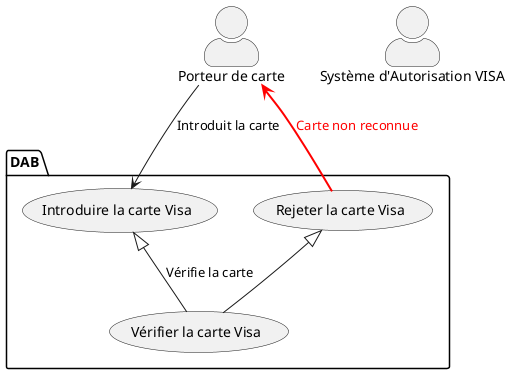 @startuml
top to bottom direction
skinparam actorStyle awesome
actor "Porteur de carte" as Cardholder
actor "Système d'Autorisation VISA" as VISA

package "DAB" {
  usecase "Introduire la carte Visa" as UC1
  usecase "Vérifier la carte Visa" as UC2
  usecase "Rejeter la carte Visa" as EX2a
}

Cardholder --> UC1 : Introduit la carte


UC1 <|-- UC2 : Vérifie la carte
EX2a <|-- UC2
EX2a --> Cardholder #line:red;line.bold;text:red  : Carte non reconnue


@enduml
